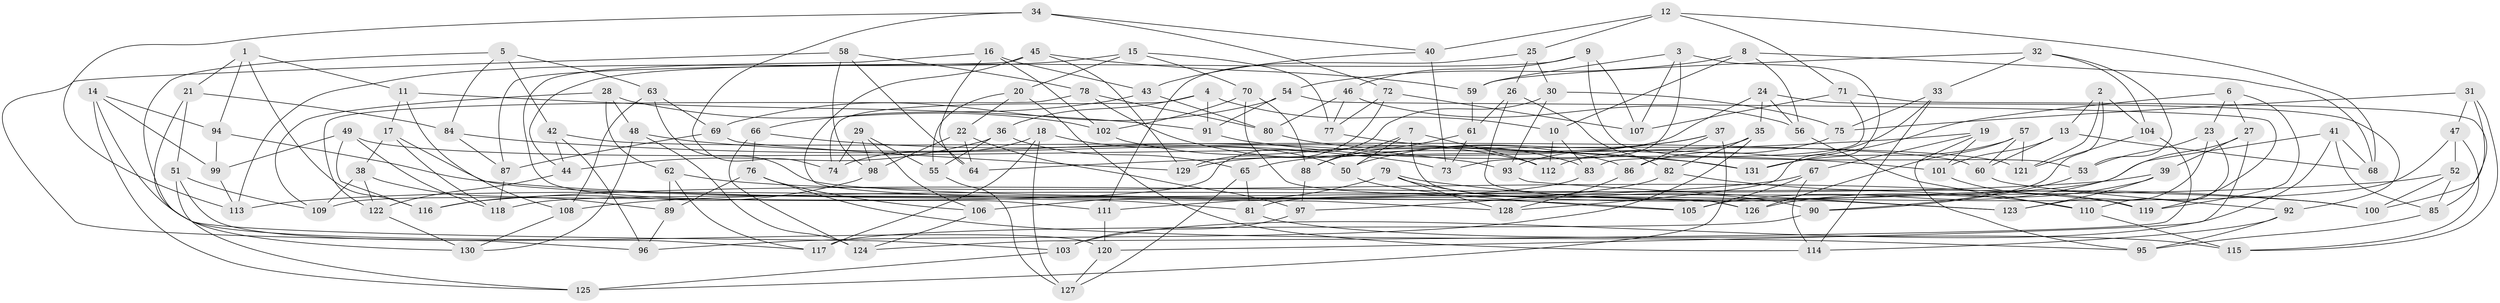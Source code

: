 // coarse degree distribution, {6: 0.5802469135802469, 4: 0.3950617283950617, 3: 0.012345679012345678, 5: 0.012345679012345678}
// Generated by graph-tools (version 1.1) at 2025/24/03/03/25 07:24:31]
// undirected, 131 vertices, 262 edges
graph export_dot {
graph [start="1"]
  node [color=gray90,style=filled];
  1;
  2;
  3;
  4;
  5;
  6;
  7;
  8;
  9;
  10;
  11;
  12;
  13;
  14;
  15;
  16;
  17;
  18;
  19;
  20;
  21;
  22;
  23;
  24;
  25;
  26;
  27;
  28;
  29;
  30;
  31;
  32;
  33;
  34;
  35;
  36;
  37;
  38;
  39;
  40;
  41;
  42;
  43;
  44;
  45;
  46;
  47;
  48;
  49;
  50;
  51;
  52;
  53;
  54;
  55;
  56;
  57;
  58;
  59;
  60;
  61;
  62;
  63;
  64;
  65;
  66;
  67;
  68;
  69;
  70;
  71;
  72;
  73;
  74;
  75;
  76;
  77;
  78;
  79;
  80;
  81;
  82;
  83;
  84;
  85;
  86;
  87;
  88;
  89;
  90;
  91;
  92;
  93;
  94;
  95;
  96;
  97;
  98;
  99;
  100;
  101;
  102;
  103;
  104;
  105;
  106;
  107;
  108;
  109;
  110;
  111;
  112;
  113;
  114;
  115;
  116;
  117;
  118;
  119;
  120;
  121;
  122;
  123;
  124;
  125;
  126;
  127;
  128;
  129;
  130;
  131;
  1 -- 11;
  1 -- 94;
  1 -- 21;
  1 -- 116;
  2 -- 90;
  2 -- 104;
  2 -- 121;
  2 -- 13;
  3 -- 107;
  3 -- 128;
  3 -- 59;
  3 -- 73;
  4 -- 91;
  4 -- 74;
  4 -- 10;
  4 -- 36;
  5 -- 63;
  5 -- 84;
  5 -- 42;
  5 -- 117;
  6 -- 23;
  6 -- 119;
  6 -- 27;
  6 -- 131;
  7 -- 50;
  7 -- 112;
  7 -- 88;
  7 -- 123;
  8 -- 10;
  8 -- 56;
  8 -- 54;
  8 -- 68;
  9 -- 46;
  9 -- 107;
  9 -- 44;
  9 -- 53;
  10 -- 83;
  10 -- 112;
  11 -- 91;
  11 -- 17;
  11 -- 108;
  12 -- 71;
  12 -- 25;
  12 -- 40;
  12 -- 68;
  13 -- 68;
  13 -- 101;
  13 -- 60;
  14 -- 99;
  14 -- 103;
  14 -- 125;
  14 -- 94;
  15 -- 113;
  15 -- 77;
  15 -- 20;
  15 -- 70;
  16 -- 111;
  16 -- 64;
  16 -- 43;
  16 -- 102;
  17 -- 81;
  17 -- 118;
  17 -- 38;
  18 -- 50;
  18 -- 127;
  18 -- 117;
  18 -- 74;
  19 -- 95;
  19 -- 67;
  19 -- 64;
  19 -- 101;
  20 -- 55;
  20 -- 22;
  20 -- 114;
  21 -- 51;
  21 -- 130;
  21 -- 84;
  22 -- 98;
  22 -- 64;
  22 -- 97;
  23 -- 53;
  23 -- 110;
  23 -- 123;
  24 -- 35;
  24 -- 56;
  24 -- 92;
  24 -- 129;
  25 -- 26;
  25 -- 30;
  25 -- 111;
  26 -- 61;
  26 -- 82;
  26 -- 126;
  27 -- 39;
  27 -- 105;
  27 -- 120;
  28 -- 109;
  28 -- 62;
  28 -- 102;
  28 -- 48;
  29 -- 98;
  29 -- 55;
  29 -- 74;
  29 -- 106;
  30 -- 75;
  30 -- 109;
  30 -- 93;
  31 -- 100;
  31 -- 115;
  31 -- 75;
  31 -- 47;
  32 -- 53;
  32 -- 33;
  32 -- 104;
  32 -- 59;
  33 -- 114;
  33 -- 86;
  33 -- 75;
  34 -- 74;
  34 -- 40;
  34 -- 72;
  34 -- 113;
  35 -- 96;
  35 -- 82;
  35 -- 93;
  36 -- 65;
  36 -- 55;
  36 -- 44;
  37 -- 65;
  37 -- 50;
  37 -- 86;
  37 -- 125;
  38 -- 109;
  38 -- 122;
  38 -- 89;
  39 -- 123;
  39 -- 116;
  39 -- 126;
  40 -- 43;
  40 -- 73;
  41 -- 68;
  41 -- 118;
  41 -- 85;
  41 -- 103;
  42 -- 44;
  42 -- 96;
  42 -- 60;
  43 -- 66;
  43 -- 80;
  44 -- 122;
  45 -- 129;
  45 -- 87;
  45 -- 59;
  45 -- 128;
  46 -- 77;
  46 -- 80;
  46 -- 56;
  47 -- 52;
  47 -- 115;
  47 -- 81;
  48 -- 93;
  48 -- 124;
  48 -- 130;
  49 -- 118;
  49 -- 116;
  49 -- 121;
  49 -- 99;
  50 -- 105;
  51 -- 120;
  51 -- 125;
  51 -- 109;
  52 -- 100;
  52 -- 85;
  52 -- 108;
  53 -- 90;
  54 -- 69;
  54 -- 119;
  54 -- 91;
  55 -- 127;
  56 -- 110;
  57 -- 126;
  57 -- 121;
  57 -- 60;
  57 -- 131;
  58 -- 96;
  58 -- 98;
  58 -- 78;
  58 -- 64;
  59 -- 61;
  60 -- 92;
  61 -- 88;
  61 -- 73;
  62 -- 117;
  62 -- 89;
  62 -- 119;
  63 -- 69;
  63 -- 105;
  63 -- 108;
  65 -- 127;
  65 -- 81;
  66 -- 124;
  66 -- 76;
  66 -- 73;
  67 -- 105;
  67 -- 113;
  67 -- 114;
  69 -- 129;
  69 -- 87;
  70 -- 88;
  70 -- 102;
  70 -- 126;
  71 -- 107;
  71 -- 83;
  71 -- 85;
  72 -- 77;
  72 -- 107;
  72 -- 129;
  75 -- 112;
  76 -- 89;
  76 -- 95;
  76 -- 106;
  77 -- 131;
  78 -- 86;
  78 -- 80;
  78 -- 122;
  79 -- 100;
  79 -- 128;
  79 -- 90;
  79 -- 106;
  80 -- 83;
  81 -- 115;
  82 -- 110;
  82 -- 97;
  83 -- 111;
  84 -- 87;
  84 -- 131;
  85 -- 95;
  86 -- 128;
  87 -- 118;
  88 -- 97;
  89 -- 96;
  90 -- 117;
  91 -- 101;
  92 -- 114;
  92 -- 95;
  93 -- 123;
  94 -- 100;
  94 -- 99;
  97 -- 103;
  98 -- 116;
  99 -- 113;
  101 -- 119;
  102 -- 112;
  103 -- 125;
  104 -- 124;
  104 -- 121;
  106 -- 124;
  108 -- 130;
  110 -- 115;
  111 -- 120;
  120 -- 127;
  122 -- 130;
}
